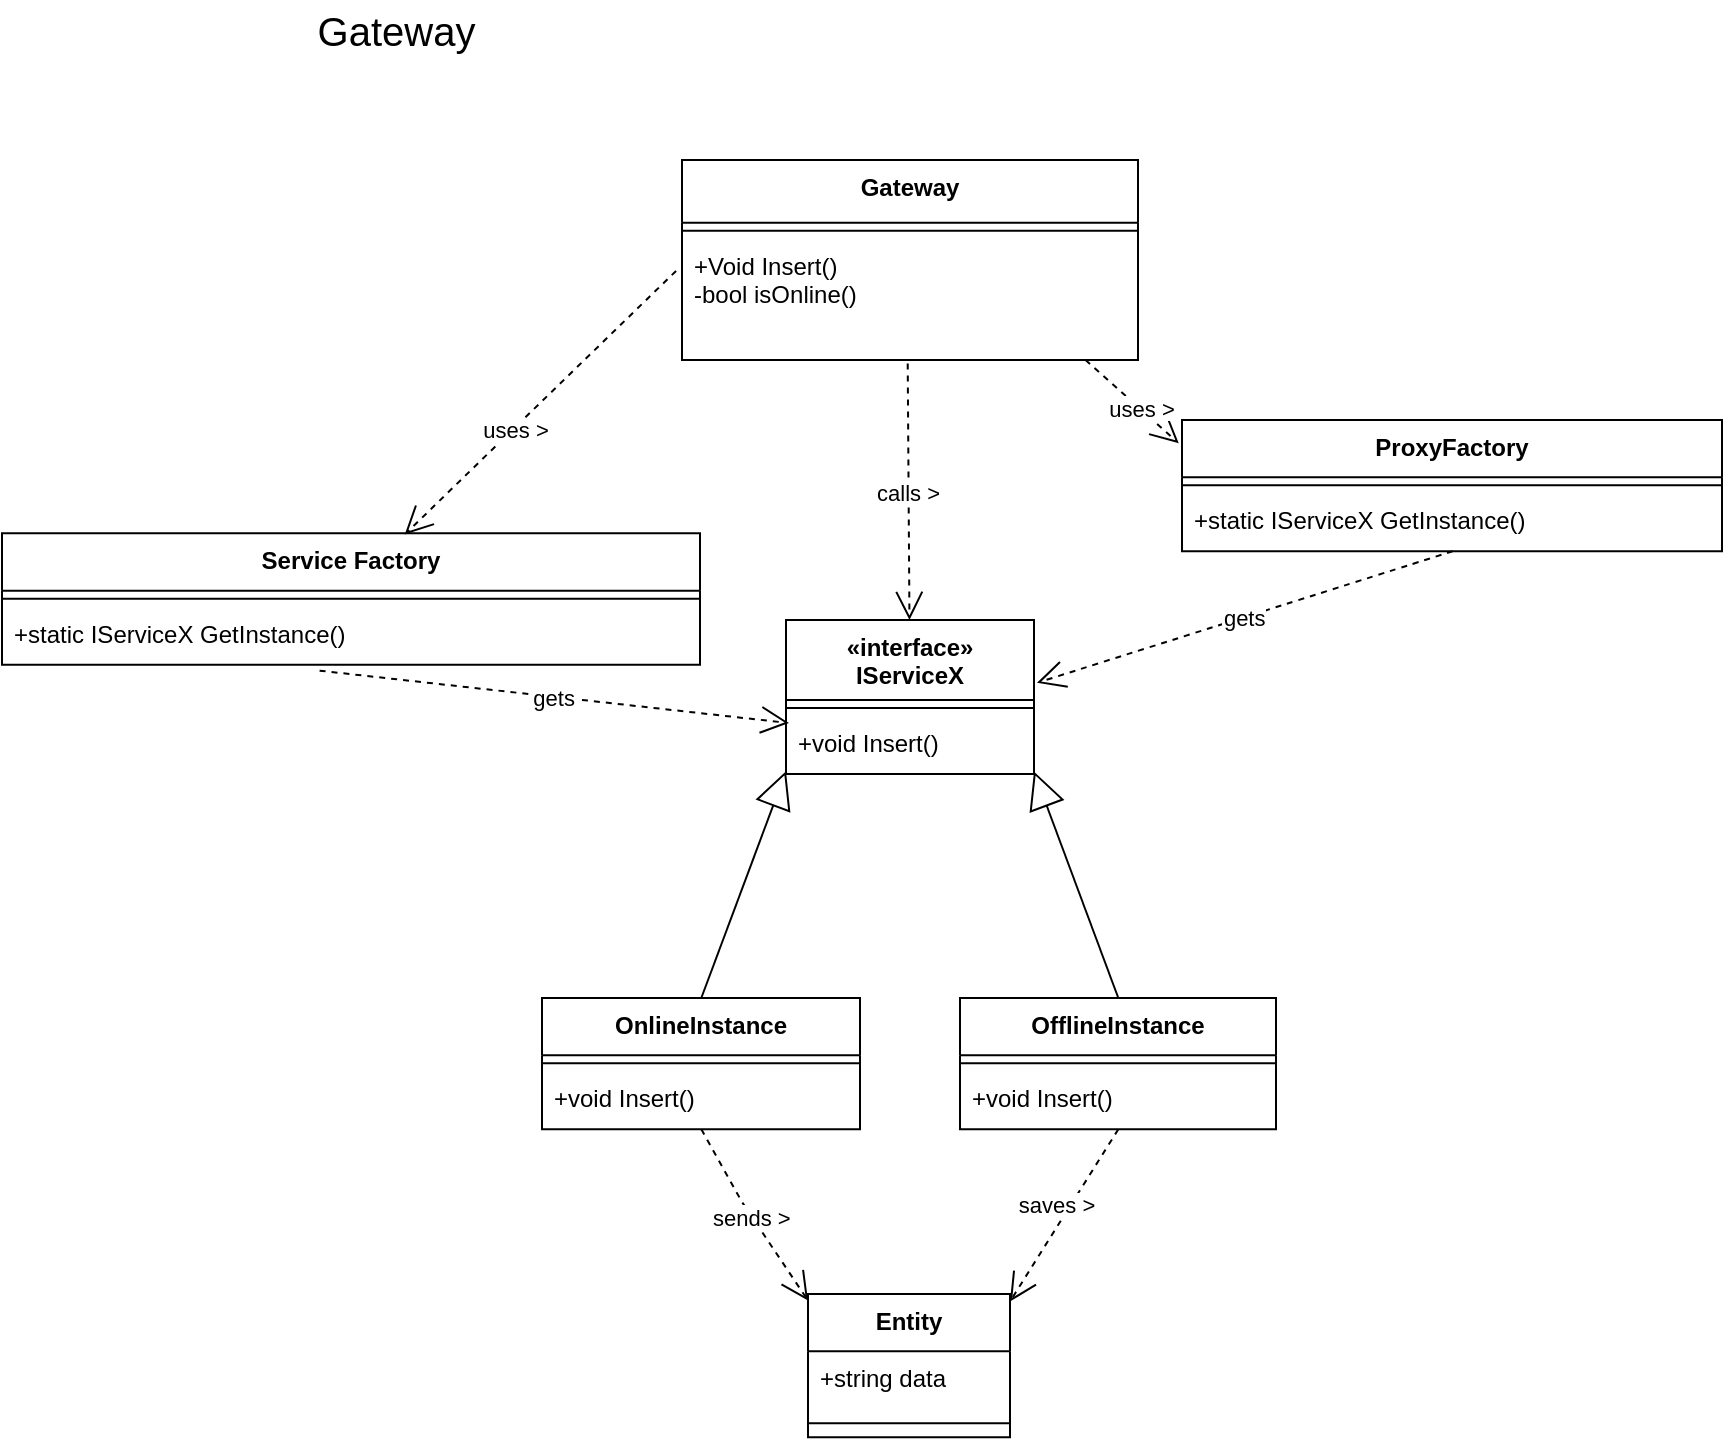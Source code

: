 <mxfile version="21.1.2" type="device">
  <diagram name="Page-1" id="5f0bae14-7c28-e335-631c-24af17079c00">
    <mxGraphModel dx="2275" dy="702" grid="1" gridSize="10" guides="1" tooltips="1" connect="1" arrows="1" fold="1" page="1" pageScale="1" pageWidth="1100" pageHeight="850" background="none" math="0" shadow="0">
      <root>
        <mxCell id="0" />
        <mxCell id="1" parent="0" />
        <mxCell id="3Fn-mkG_ALm3UhLZgHEo-1" value="Gateway" style="swimlane;fontStyle=1;align=center;verticalAlign=top;childLayout=stackLayout;horizontal=1;startSize=31.327;horizontalStack=0;resizeParent=1;resizeParentMax=0;resizeLast=0;collapsible=0;marginBottom=0;" parent="1" vertex="1">
          <mxGeometry x="240" y="110" width="228" height="99.997" as="geometry" />
        </mxCell>
        <mxCell id="3Fn-mkG_ALm3UhLZgHEo-2" style="line;strokeWidth=1;fillColor=none;align=left;verticalAlign=middle;spacingTop=-1;spacingLeft=3;spacingRight=3;rotatable=0;labelPosition=right;points=[];portConstraint=eastwest;strokeColor=inherit;" parent="3Fn-mkG_ALm3UhLZgHEo-1" vertex="1">
          <mxGeometry y="31.327" width="228" height="8" as="geometry" />
        </mxCell>
        <mxCell id="3Fn-mkG_ALm3UhLZgHEo-3" value="+Void Insert()&#xa;-bool isOnline()" style="text;strokeColor=none;fillColor=none;align=left;verticalAlign=top;spacingLeft=4;spacingRight=4;overflow=hidden;rotatable=0;points=[[0,0.5],[1,0.5]];portConstraint=eastwest;" parent="3Fn-mkG_ALm3UhLZgHEo-1" vertex="1">
          <mxGeometry y="39.327" width="228" height="60.67" as="geometry" />
        </mxCell>
        <mxCell id="3Fn-mkG_ALm3UhLZgHEo-4" value="«interface»&#xa;IServiceX" style="swimlane;fontStyle=1;align=center;verticalAlign=top;childLayout=stackLayout;horizontal=1;startSize=40;horizontalStack=0;resizeParent=1;resizeParentMax=0;resizeLast=0;collapsible=0;marginBottom=0;" parent="1" vertex="1">
          <mxGeometry x="292" y="340" width="124" height="77" as="geometry" />
        </mxCell>
        <mxCell id="3Fn-mkG_ALm3UhLZgHEo-5" style="line;strokeWidth=1;fillColor=none;align=left;verticalAlign=middle;spacingTop=-1;spacingLeft=3;spacingRight=3;rotatable=0;labelPosition=right;points=[];portConstraint=eastwest;strokeColor=inherit;" parent="3Fn-mkG_ALm3UhLZgHEo-4" vertex="1">
          <mxGeometry y="40" width="124" height="8" as="geometry" />
        </mxCell>
        <mxCell id="3Fn-mkG_ALm3UhLZgHEo-6" value="+void Insert()" style="text;strokeColor=none;fillColor=none;align=left;verticalAlign=top;spacingLeft=4;spacingRight=4;overflow=hidden;rotatable=0;points=[[0,0.5],[1,0.5]];portConstraint=eastwest;" parent="3Fn-mkG_ALm3UhLZgHEo-4" vertex="1">
          <mxGeometry y="48" width="124" height="29" as="geometry" />
        </mxCell>
        <mxCell id="3Fn-mkG_ALm3UhLZgHEo-7" value="OnlineInstance" style="swimlane;fontStyle=1;align=center;verticalAlign=top;childLayout=stackLayout;horizontal=1;startSize=28.662;horizontalStack=0;resizeParent=1;resizeParentMax=0;resizeLast=0;collapsible=0;marginBottom=0;" parent="1" vertex="1">
          <mxGeometry x="170" y="529" width="159" height="65.662" as="geometry" />
        </mxCell>
        <mxCell id="3Fn-mkG_ALm3UhLZgHEo-8" style="line;strokeWidth=1;fillColor=none;align=left;verticalAlign=middle;spacingTop=-1;spacingLeft=3;spacingRight=3;rotatable=0;labelPosition=right;points=[];portConstraint=eastwest;strokeColor=inherit;" parent="3Fn-mkG_ALm3UhLZgHEo-7" vertex="1">
          <mxGeometry y="28.662" width="159" height="8" as="geometry" />
        </mxCell>
        <mxCell id="3Fn-mkG_ALm3UhLZgHEo-9" value="+void Insert()" style="text;strokeColor=none;fillColor=none;align=left;verticalAlign=top;spacingLeft=4;spacingRight=4;overflow=hidden;rotatable=0;points=[[0,0.5],[1,0.5]];portConstraint=eastwest;" parent="3Fn-mkG_ALm3UhLZgHEo-7" vertex="1">
          <mxGeometry y="36.662" width="159" height="29" as="geometry" />
        </mxCell>
        <mxCell id="3Fn-mkG_ALm3UhLZgHEo-10" value="OfflineInstance" style="swimlane;fontStyle=1;align=center;verticalAlign=top;childLayout=stackLayout;horizontal=1;startSize=28.662;horizontalStack=0;resizeParent=1;resizeParentMax=0;resizeLast=0;collapsible=0;marginBottom=0;" parent="1" vertex="1">
          <mxGeometry x="379" y="529" width="158" height="65.662" as="geometry" />
        </mxCell>
        <mxCell id="3Fn-mkG_ALm3UhLZgHEo-11" style="line;strokeWidth=1;fillColor=none;align=left;verticalAlign=middle;spacingTop=-1;spacingLeft=3;spacingRight=3;rotatable=0;labelPosition=right;points=[];portConstraint=eastwest;strokeColor=inherit;" parent="3Fn-mkG_ALm3UhLZgHEo-10" vertex="1">
          <mxGeometry y="28.662" width="158" height="8" as="geometry" />
        </mxCell>
        <mxCell id="3Fn-mkG_ALm3UhLZgHEo-12" value="+void Insert()" style="text;strokeColor=none;fillColor=none;align=left;verticalAlign=top;spacingLeft=4;spacingRight=4;overflow=hidden;rotatable=0;points=[[0,0.5],[1,0.5]];portConstraint=eastwest;" parent="3Fn-mkG_ALm3UhLZgHEo-10" vertex="1">
          <mxGeometry y="36.662" width="158" height="29" as="geometry" />
        </mxCell>
        <mxCell id="3Fn-mkG_ALm3UhLZgHEo-13" value="Entity" style="swimlane;fontStyle=1;align=center;verticalAlign=top;childLayout=stackLayout;horizontal=1;startSize=28.662;horizontalStack=0;resizeParent=1;resizeParentMax=0;resizeLast=0;collapsible=0;marginBottom=0;" parent="1" vertex="1">
          <mxGeometry x="303" y="677" width="101" height="71.662" as="geometry" />
        </mxCell>
        <mxCell id="3Fn-mkG_ALm3UhLZgHEo-14" value="+string data" style="text;strokeColor=none;fillColor=none;align=left;verticalAlign=top;spacingLeft=4;spacingRight=4;overflow=hidden;rotatable=0;points=[[0,0.5],[1,0.5]];portConstraint=eastwest;" parent="3Fn-mkG_ALm3UhLZgHEo-13" vertex="1">
          <mxGeometry y="28.662" width="101" height="29" as="geometry" />
        </mxCell>
        <mxCell id="3Fn-mkG_ALm3UhLZgHEo-15" style="line;strokeWidth=1;fillColor=none;align=left;verticalAlign=middle;spacingTop=-1;spacingLeft=3;spacingRight=3;rotatable=0;labelPosition=right;points=[];portConstraint=eastwest;strokeColor=inherit;" parent="3Fn-mkG_ALm3UhLZgHEo-13" vertex="1">
          <mxGeometry y="57.662" width="101" height="14" as="geometry" />
        </mxCell>
        <mxCell id="3Fn-mkG_ALm3UhLZgHEo-16" value="ProxyFactory" style="swimlane;fontStyle=1;align=center;verticalAlign=top;childLayout=stackLayout;horizontal=1;startSize=28.662;horizontalStack=0;resizeParent=1;resizeParentMax=0;resizeLast=0;collapsible=0;marginBottom=0;" parent="1" vertex="1">
          <mxGeometry x="490" y="240" width="270" height="65.662" as="geometry" />
        </mxCell>
        <mxCell id="3Fn-mkG_ALm3UhLZgHEo-17" style="line;strokeWidth=1;fillColor=none;align=left;verticalAlign=middle;spacingTop=-1;spacingLeft=3;spacingRight=3;rotatable=0;labelPosition=right;points=[];portConstraint=eastwest;strokeColor=inherit;" parent="3Fn-mkG_ALm3UhLZgHEo-16" vertex="1">
          <mxGeometry y="28.662" width="270" height="8" as="geometry" />
        </mxCell>
        <mxCell id="3Fn-mkG_ALm3UhLZgHEo-18" value="+static IServiceX GetInstance()" style="text;strokeColor=none;fillColor=none;align=left;verticalAlign=top;spacingLeft=4;spacingRight=4;overflow=hidden;rotatable=0;points=[[0,0.5],[1,0.5]];portConstraint=eastwest;" parent="3Fn-mkG_ALm3UhLZgHEo-16" vertex="1">
          <mxGeometry y="36.662" width="270" height="29" as="geometry" />
        </mxCell>
        <mxCell id="3Fn-mkG_ALm3UhLZgHEo-19" value="calls &gt;" style="dashed=1;startArrow=none;endArrow=open;endSize=12;exitX=0.495;exitY=1.029;rounded=0;exitDx=0;exitDy=0;exitPerimeter=0;" parent="1" source="3Fn-mkG_ALm3UhLZgHEo-3" target="3Fn-mkG_ALm3UhLZgHEo-4" edge="1">
          <mxGeometry x="-0.0" relative="1" as="geometry">
            <Array as="points" />
            <mxPoint x="298.454" y="182.327" as="sourcePoint" />
            <mxPoint x="309" y="400.843" as="targetPoint" />
            <mxPoint as="offset" />
          </mxGeometry>
        </mxCell>
        <mxCell id="3Fn-mkG_ALm3UhLZgHEo-20" value="" style="startArrow=block;startSize=16;startFill=0;endArrow=none;exitX=-0.001;exitY=0.983;entryX=0.501;entryY=-0.001;rounded=0;" parent="1" source="3Fn-mkG_ALm3UhLZgHEo-4" target="3Fn-mkG_ALm3UhLZgHEo-7" edge="1">
          <mxGeometry relative="1" as="geometry">
            <Array as="points" />
          </mxGeometry>
        </mxCell>
        <mxCell id="3Fn-mkG_ALm3UhLZgHEo-21" value="" style="startArrow=block;startSize=16;startFill=0;endArrow=none;exitX=0.999;exitY=0.983;entryX=0.501;entryY=-0.001;rounded=0;" parent="1" source="3Fn-mkG_ALm3UhLZgHEo-4" target="3Fn-mkG_ALm3UhLZgHEo-10" edge="1">
          <mxGeometry relative="1" as="geometry">
            <Array as="points" />
          </mxGeometry>
        </mxCell>
        <mxCell id="3Fn-mkG_ALm3UhLZgHEo-22" value="sends &gt;" style="dashed=1;startArrow=none;endArrow=open;endSize=12;exitX=0.501;exitY=0.995;entryX=0.004;entryY=0.049;rounded=0;" parent="1" source="3Fn-mkG_ALm3UhLZgHEo-7" target="3Fn-mkG_ALm3UhLZgHEo-13" edge="1">
          <mxGeometry relative="1" as="geometry">
            <Array as="points">
              <mxPoint x="270" y="631" />
            </Array>
          </mxGeometry>
        </mxCell>
        <mxCell id="3Fn-mkG_ALm3UhLZgHEo-23" value="saves &gt;" style="dashed=1;startArrow=none;endArrow=open;endSize=12;exitX=0.501;exitY=0.995;entryX=1.004;entryY=0.049;rounded=0;" parent="1" source="3Fn-mkG_ALm3UhLZgHEo-10" target="3Fn-mkG_ALm3UhLZgHEo-13" edge="1">
          <mxGeometry x="-0.059" y="-6" relative="1" as="geometry">
            <Array as="points" />
            <mxPoint as="offset" />
          </mxGeometry>
        </mxCell>
        <mxCell id="3Fn-mkG_ALm3UhLZgHEo-24" value="uses &gt;" style="dashed=1;startArrow=none;endArrow=open;endSize=12;exitX=0.885;exitY=1.0;entryX=-0.006;entryY=0.177;rounded=0;entryDx=0;entryDy=0;entryPerimeter=0;" parent="1" source="3Fn-mkG_ALm3UhLZgHEo-1" target="3Fn-mkG_ALm3UhLZgHEo-16" edge="1">
          <mxGeometry x="0.188" y="1" relative="1" as="geometry">
            <Array as="points" />
            <mxPoint as="offset" />
          </mxGeometry>
        </mxCell>
        <mxCell id="3Fn-mkG_ALm3UhLZgHEo-25" value="gets" style="curved=1;dashed=1;startArrow=none;endArrow=open;endSize=12;exitX=0.501;exitY=1.0;rounded=0;entryX=1.012;entryY=0.408;entryDx=0;entryDy=0;entryPerimeter=0;" parent="1" source="3Fn-mkG_ALm3UhLZgHEo-16" target="3Fn-mkG_ALm3UhLZgHEo-4" edge="1">
          <mxGeometry relative="1" as="geometry">
            <Array as="points" />
          </mxGeometry>
        </mxCell>
        <mxCell id="3Fn-mkG_ALm3UhLZgHEo-26" value="Service Factory" style="swimlane;fontStyle=1;align=center;verticalAlign=top;childLayout=stackLayout;horizontal=1;startSize=28.662;horizontalStack=0;resizeParent=1;resizeParentMax=0;resizeLast=0;collapsible=0;marginBottom=0;" parent="1" vertex="1">
          <mxGeometry x="-100" y="296.66" width="349" height="65.662" as="geometry" />
        </mxCell>
        <mxCell id="3Fn-mkG_ALm3UhLZgHEo-27" style="line;strokeWidth=1;fillColor=none;align=left;verticalAlign=middle;spacingTop=-1;spacingLeft=3;spacingRight=3;rotatable=0;labelPosition=right;points=[];portConstraint=eastwest;strokeColor=inherit;" parent="3Fn-mkG_ALm3UhLZgHEo-26" vertex="1">
          <mxGeometry y="28.662" width="349" height="8" as="geometry" />
        </mxCell>
        <mxCell id="3Fn-mkG_ALm3UhLZgHEo-28" value="+static IServiceX GetInstance()" style="text;strokeColor=none;fillColor=none;align=left;verticalAlign=top;spacingLeft=4;spacingRight=4;overflow=hidden;rotatable=0;points=[[0,0.5],[1,0.5]];portConstraint=eastwest;" parent="3Fn-mkG_ALm3UhLZgHEo-26" vertex="1">
          <mxGeometry y="36.662" width="349" height="29" as="geometry" />
        </mxCell>
        <mxCell id="3Fn-mkG_ALm3UhLZgHEo-29" value="uses &gt;" style="dashed=1;startArrow=none;endArrow=open;endSize=12;exitX=-0.013;exitY=0.266;entryX=0.577;entryY=0.009;rounded=0;exitDx=0;exitDy=0;exitPerimeter=0;entryDx=0;entryDy=0;entryPerimeter=0;" parent="1" source="3Fn-mkG_ALm3UhLZgHEo-3" target="3Fn-mkG_ALm3UhLZgHEo-26" edge="1">
          <mxGeometry x="0.188" y="1" relative="1" as="geometry">
            <Array as="points" />
            <mxPoint x="530" y="92" as="sourcePoint" />
            <mxPoint x="669" y="161" as="targetPoint" />
            <mxPoint as="offset" />
          </mxGeometry>
        </mxCell>
        <mxCell id="3Fn-mkG_ALm3UhLZgHEo-30" value="gets" style="dashed=1;startArrow=none;endArrow=open;endSize=12;rounded=0;exitX=0.455;exitY=1.104;exitDx=0;exitDy=0;exitPerimeter=0;entryX=0.012;entryY=0.121;entryDx=0;entryDy=0;entryPerimeter=0;" parent="1" source="3Fn-mkG_ALm3UhLZgHEo-28" target="3Fn-mkG_ALm3UhLZgHEo-6" edge="1">
          <mxGeometry x="-0.001" relative="1" as="geometry">
            <Array as="points" />
            <mxPoint x="810" y="391" as="sourcePoint" />
            <mxPoint x="650" y="510" as="targetPoint" />
            <mxPoint as="offset" />
          </mxGeometry>
        </mxCell>
        <mxCell id="3Fn-mkG_ALm3UhLZgHEo-31" value="Gateway&amp;nbsp;" style="text;html=1;strokeColor=none;fillColor=none;align=center;verticalAlign=middle;whiteSpace=wrap;rounded=0;fontSize=20;" parent="1" vertex="1">
          <mxGeometry x="70" y="30" width="60" height="30" as="geometry" />
        </mxCell>
      </root>
    </mxGraphModel>
  </diagram>
</mxfile>

